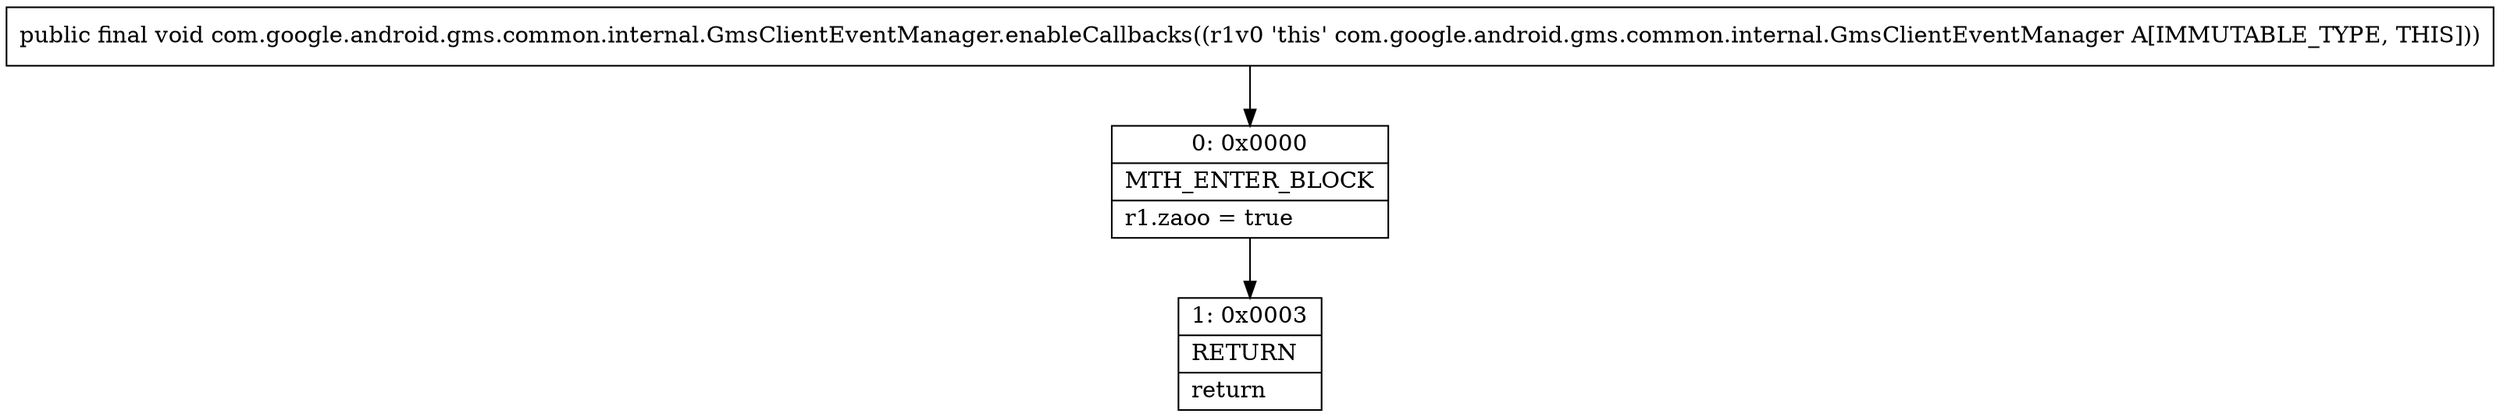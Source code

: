 digraph "CFG forcom.google.android.gms.common.internal.GmsClientEventManager.enableCallbacks()V" {
Node_0 [shape=record,label="{0\:\ 0x0000|MTH_ENTER_BLOCK\l|r1.zaoo = true\l}"];
Node_1 [shape=record,label="{1\:\ 0x0003|RETURN\l|return\l}"];
MethodNode[shape=record,label="{public final void com.google.android.gms.common.internal.GmsClientEventManager.enableCallbacks((r1v0 'this' com.google.android.gms.common.internal.GmsClientEventManager A[IMMUTABLE_TYPE, THIS])) }"];
MethodNode -> Node_0;
Node_0 -> Node_1;
}

